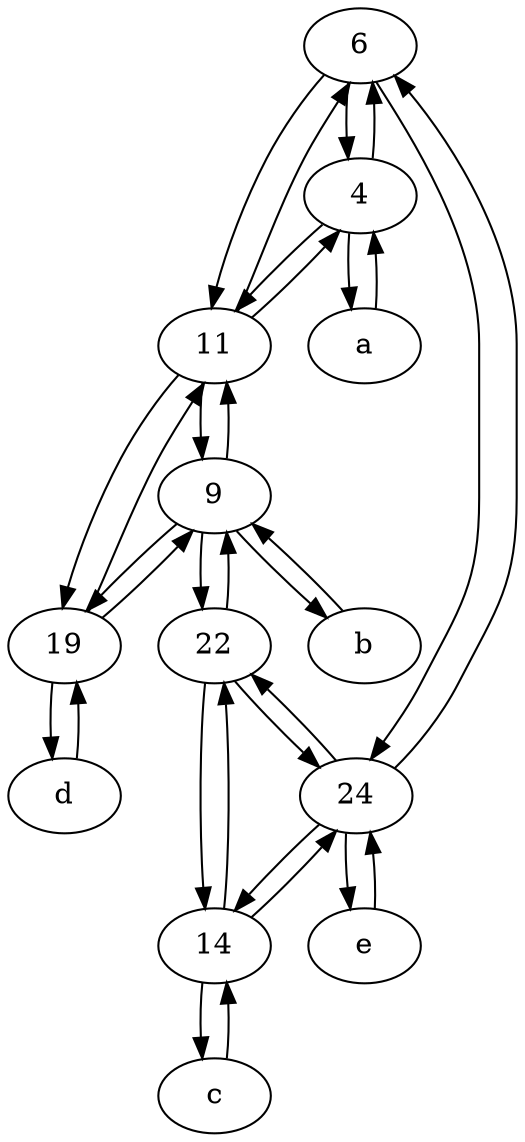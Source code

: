 digraph  {
	6;
	4;
	11;
	24;
	14;
	22;
	d [pos="20,30!"];
	a [pos="40,10!"];
	e [pos="30,50!"];
	b [pos="50,20!"];
	c [pos="20,10!"];
	19;
	9;
	11 -> 19;
	a -> 4;
	24 -> e;
	24 -> 14;
	9 -> 22;
	c -> 14;
	b -> 9;
	19 -> d;
	11 -> 9;
	6 -> 11;
	22 -> 14;
	14 -> 22;
	22 -> 24;
	24 -> 6;
	11 -> 6;
	9 -> b;
	24 -> 22;
	19 -> 11;
	14 -> c;
	22 -> 9;
	9 -> 11;
	e -> 24;
	11 -> 4;
	14 -> 24;
	4 -> a;
	19 -> 9;
	4 -> 11;
	9 -> 19;
	d -> 19;
	6 -> 24;
	4 -> 6;
	6 -> 4;

	}